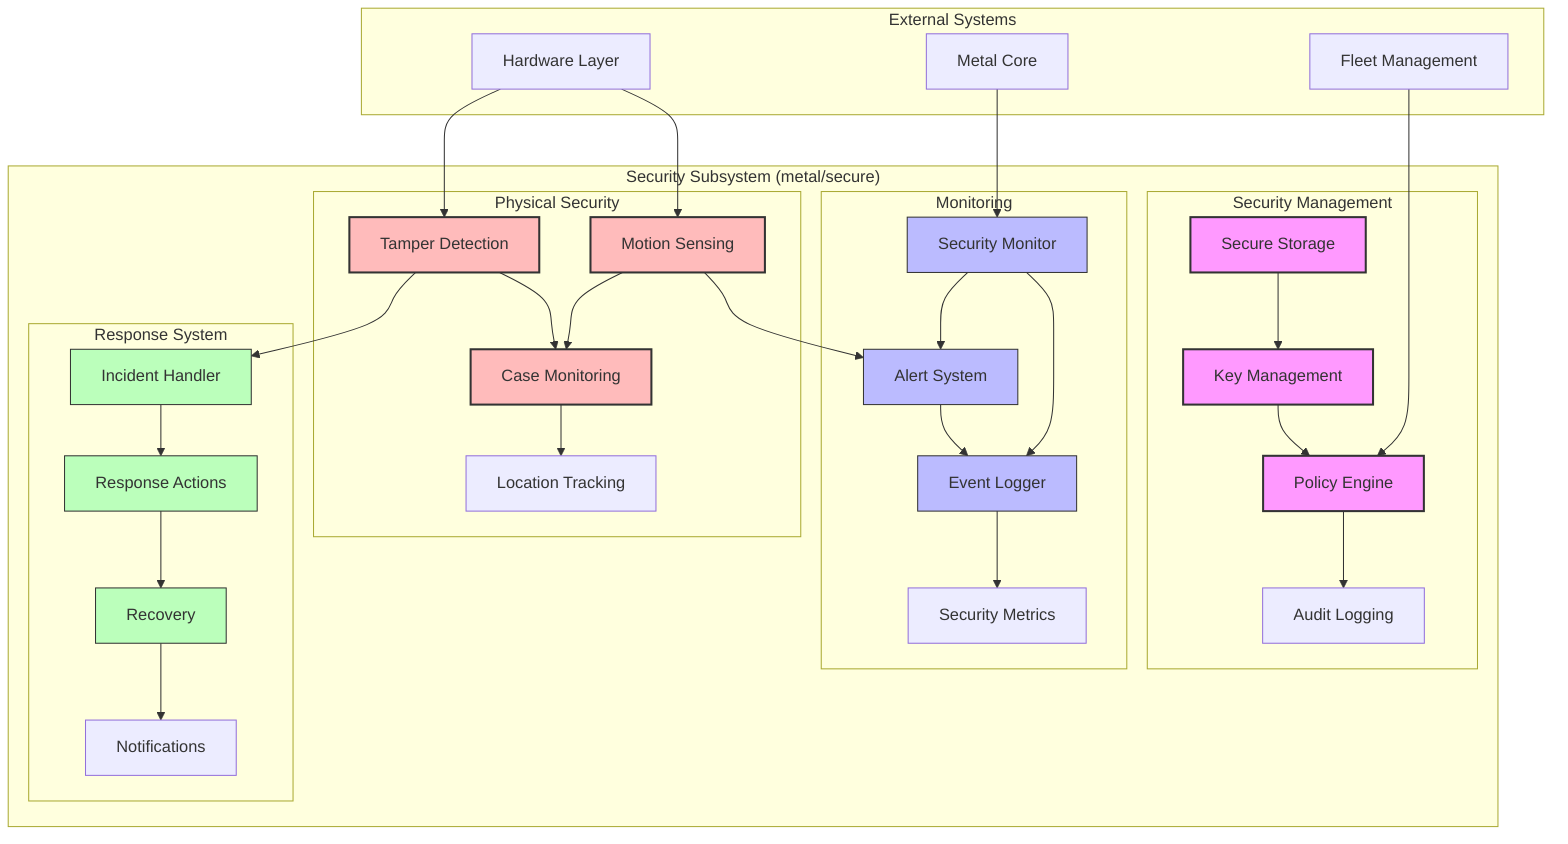 graph TB
    subgraph SecureSystem["Security Subsystem (metal/secure)"]
        direction TB
        
        subgraph PhysicalSecurity["Physical Security"]
            tamperDetect["Tamper Detection"]
            motionSensor["Motion Sensing"]
            caseMonitor["Case Monitoring"]
            locationTrack["Location Tracking"]
            
            tamperDetect --> caseMonitor
            motionSensor --> caseMonitor
            caseMonitor --> locationTrack
        end

        subgraph SecurityManager["Security Management"]
            secureStore["Secure Storage"]
            keyManagement["Key Management"]
            policyEngine["Policy Engine"]
            auditLog["Audit Logging"]
            
            secureStore --> keyManagement
            keyManagement --> policyEngine
            policyEngine --> auditLog
        end

        subgraph MonitorSystem["Monitoring"]
            securityMonitor["Security Monitor"]
            alertSystem["Alert System"]
            eventLog["Event Logger"]
            metrics["Security Metrics"]
            
            securityMonitor --> alertSystem
            alertSystem --> eventLog
            eventLog --> metrics
        end

        subgraph Response["Response System"]
            incidentHandler["Incident Handler"]
            responseAction["Response Actions"]
            recovery["Recovery"]
            notification["Notifications"]
            
            incidentHandler --> responseAction
            responseAction --> recovery
            recovery --> notification
        end
    end

    subgraph ExternalSystems["External Systems"]
        hwLayer["Hardware Layer"]
        metalCore["Metal Core"]
        fleetMgmt["Fleet Management"]
    end

    %% Integration Flows
    hwLayer --> tamperDetect
    hwLayer --> motionSensor
    metalCore --> securityMonitor
    fleetMgmt --> policyEngine

    %% Event Flows
    tamperDetect --> incidentHandler
    motionSensor --> alertSystem
    securityMonitor --> eventLog

    classDef physical fill:#fbb,stroke:#333,stroke-width:2px
    classDef manager fill:#f9f,stroke:#333,stroke-width:2px
    classDef monitor fill:#bbf,stroke:#333,stroke-width:1px
    classDef response fill:#bfb,stroke:#333,stroke-width:1px

    class tamperDetect,motionSensor,caseMonitor physical
    class secureStore,keyManagement,policyEngine manager
    class securityMonitor,alertSystem,eventLog monitor
    class incidentHandler,responseAction,recovery response